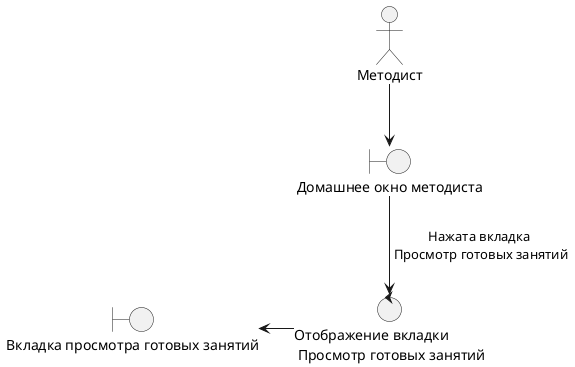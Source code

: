 @startuml PrProsmotrZanyatiaMethodist.wsd

actor "Методист" as pl

control "Отображение вкладки\n Просмотр готовых занятий" as co

boundary "Домашнее окно методиста" as bo
boundary "Вкладка просмотра готовых занятий" as bo1


pl --> bo
bo --> co : Нажата вкладка\n Просмотр готовых занятий
co -left-> bo1

@enduml